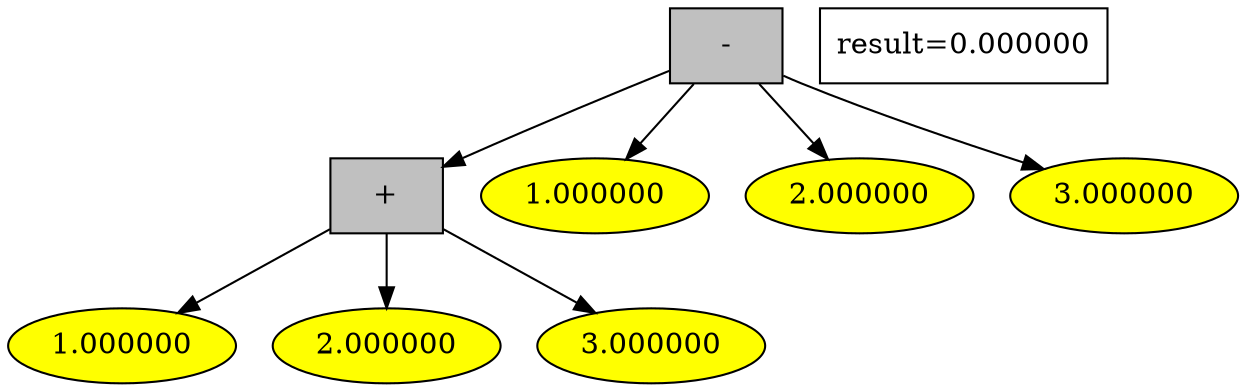 digraph G {
4 [style = filled, label="-", shape = box, fillcolor="grey"];
4->1;
1 [style = filled, label="+", shape = box, fillcolor="grey"];
1->0;
0 [style = filled, label="1.000000", fillcolor="yellow"];
1->2;
2 [style = filled, label="2.000000", fillcolor="yellow"];
1->3;
3 [style = filled, label="3.000000", fillcolor="yellow"];
4->5;
5 [style = filled, label="1.000000", fillcolor="yellow"];
4->6;
6 [style = filled, label="2.000000", fillcolor="yellow"];
4->7;
7 [style = filled, label="3.000000", fillcolor="yellow"];
"result=0.000000" [shape=box];
}
